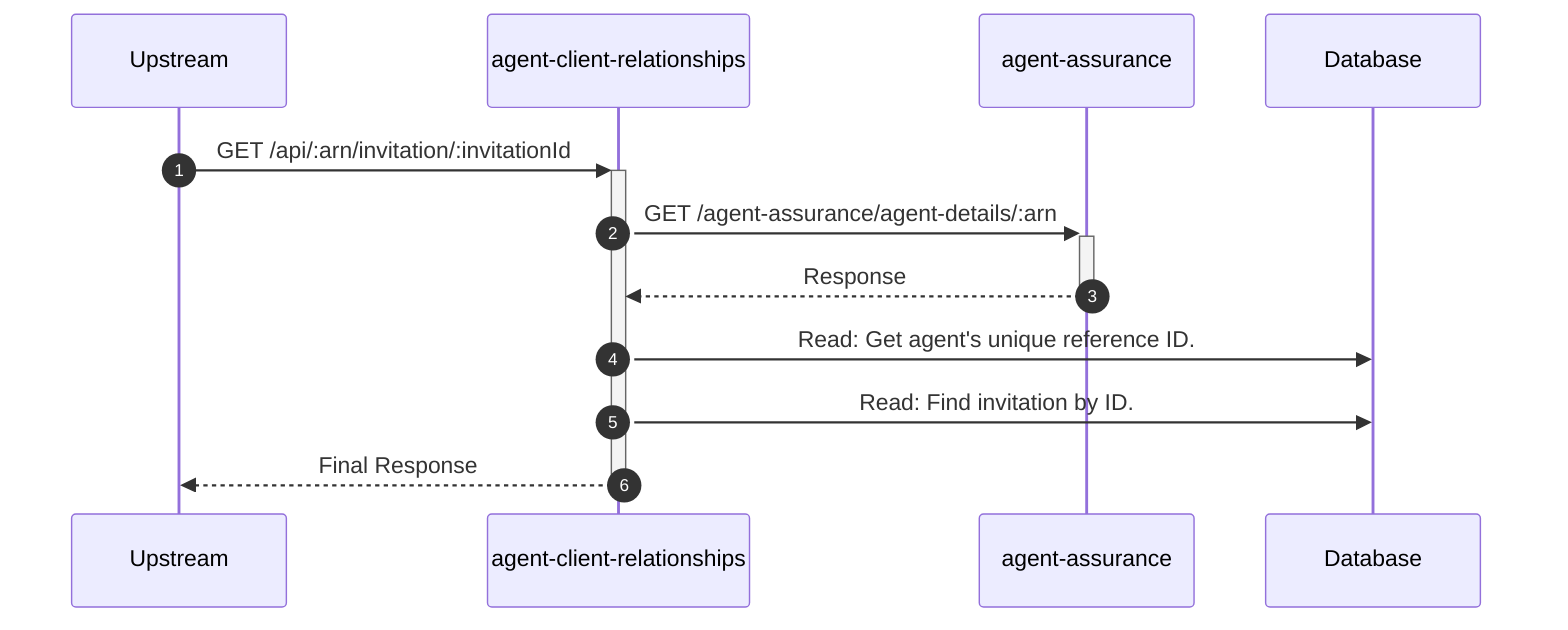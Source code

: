 sequenceDiagram
    autonumber
    participant Upstream
    participant agent-client-relationships
    participant agent-assurance
    participant Database

    Upstream->>+agent-client-relationships: GET /api/:arn/invitation/:invitationId
    agent-client-relationships->>+agent-assurance: GET /agent-assurance/agent-details/:arn
    agent-assurance-->>-agent-client-relationships: Response
    agent-client-relationships->>Database: Read: Get agent's unique reference ID.
    agent-client-relationships->>Database: Read: Find invitation by ID.
    agent-client-relationships-->>-Upstream: Final Response